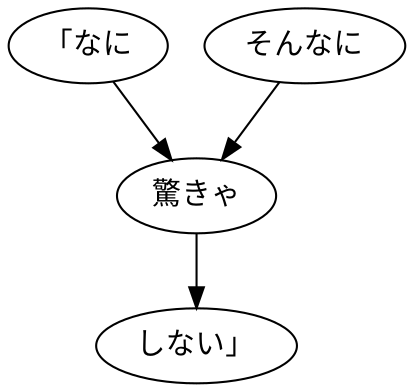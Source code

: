 digraph graph6055 {
	node0 [label="「なに"];
	node1 [label="そんなに"];
	node2 [label="驚きゃ"];
	node3 [label="しない」"];
	node0 -> node2;
	node1 -> node2;
	node2 -> node3;
}
